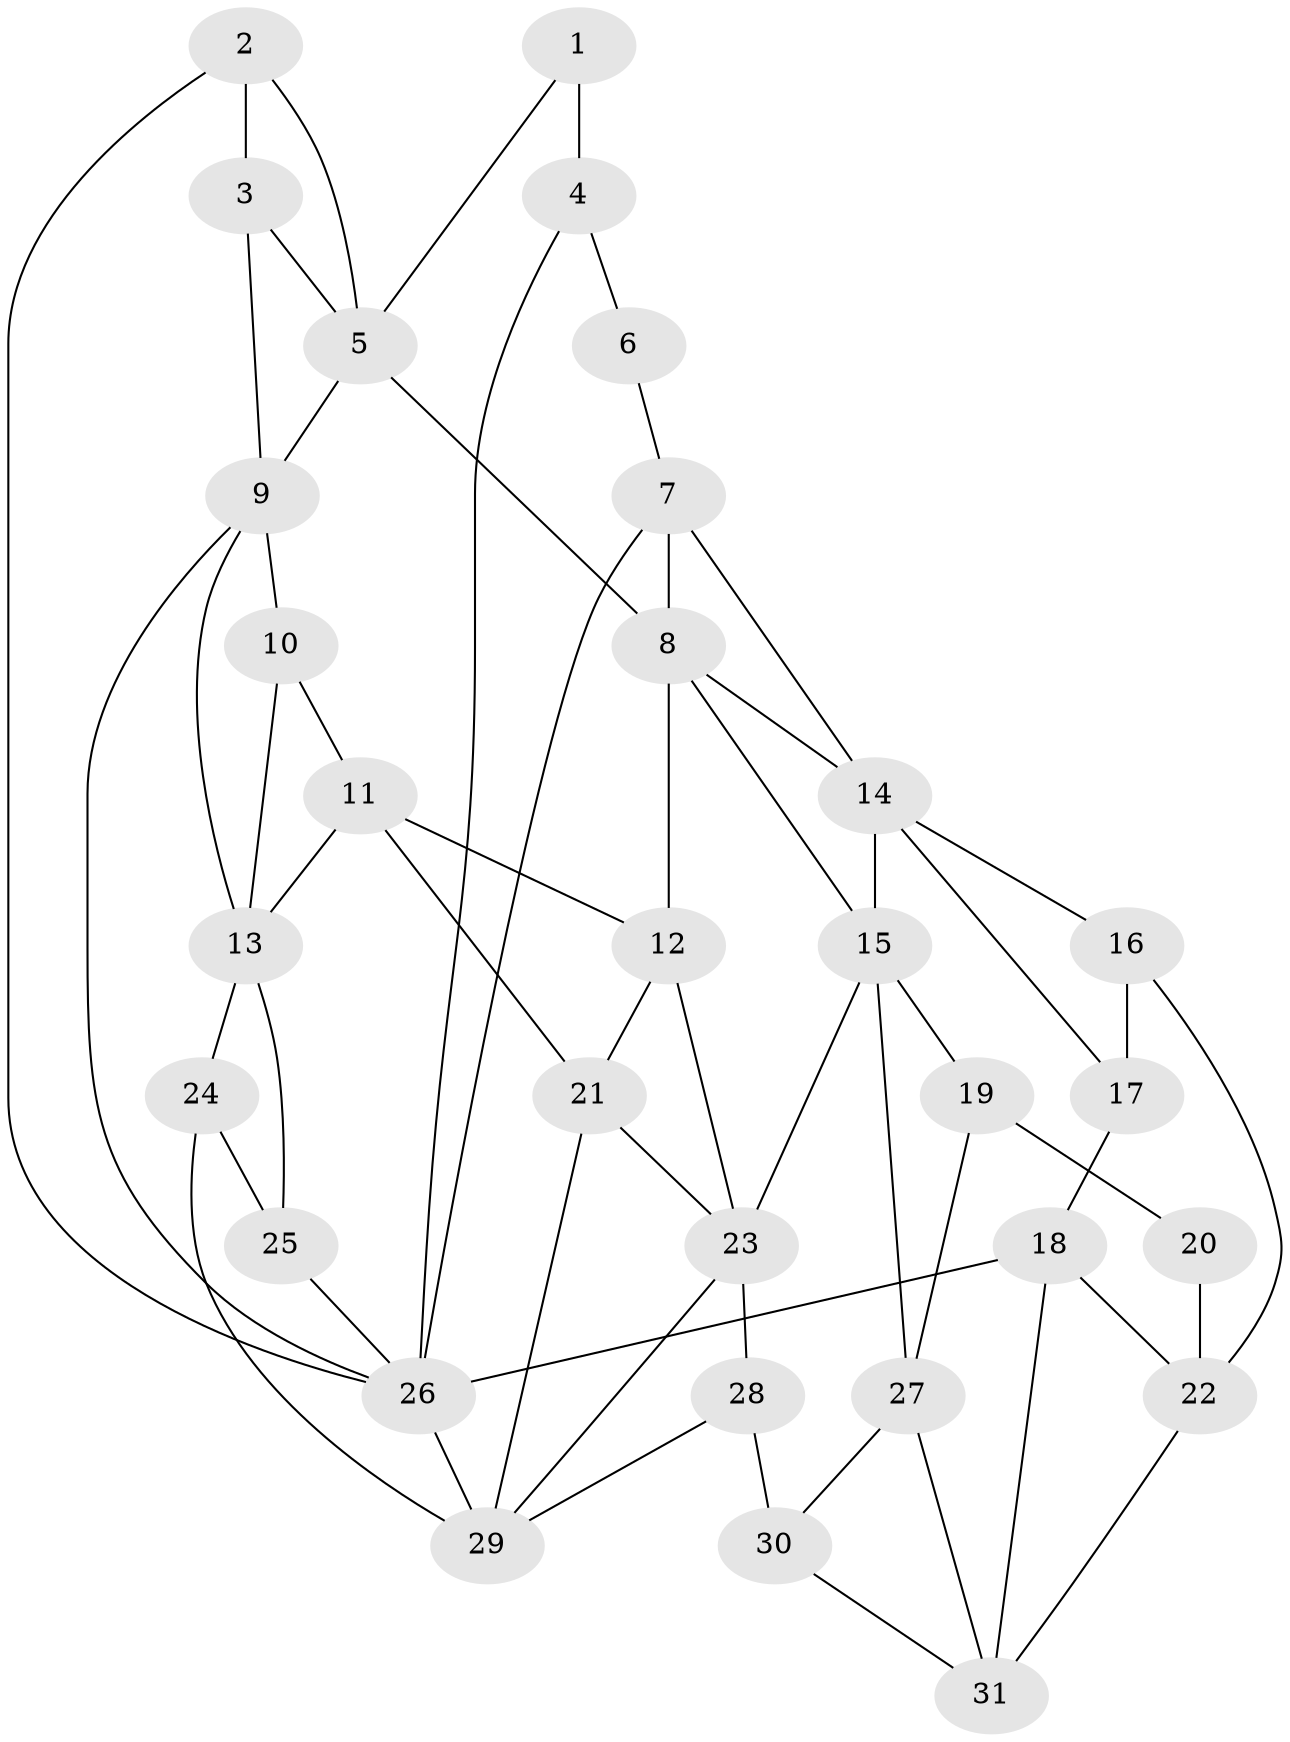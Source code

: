 // original degree distribution, {3: 0.02, 6: 0.17, 4: 0.19, 5: 0.62}
// Generated by graph-tools (version 1.1) at 2025/38/03/04/25 23:38:37]
// undirected, 31 vertices, 59 edges
graph export_dot {
  node [color=gray90,style=filled];
  1;
  2;
  3;
  4;
  5;
  6;
  7;
  8;
  9;
  10;
  11;
  12;
  13;
  14;
  15;
  16;
  17;
  18;
  19;
  20;
  21;
  22;
  23;
  24;
  25;
  26;
  27;
  28;
  29;
  30;
  31;
  1 -- 4 [weight=2.0];
  1 -- 5 [weight=1.0];
  2 -- 3 [weight=1.0];
  2 -- 5 [weight=1.0];
  2 -- 26 [weight=1.0];
  3 -- 5 [weight=2.0];
  3 -- 9 [weight=1.0];
  4 -- 6 [weight=2.0];
  4 -- 26 [weight=1.0];
  5 -- 8 [weight=1.0];
  5 -- 9 [weight=1.0];
  6 -- 7 [weight=2.0];
  7 -- 8 [weight=2.0];
  7 -- 14 [weight=1.0];
  7 -- 26 [weight=1.0];
  8 -- 12 [weight=1.0];
  8 -- 14 [weight=1.0];
  8 -- 15 [weight=1.0];
  9 -- 10 [weight=2.0];
  9 -- 13 [weight=1.0];
  9 -- 26 [weight=1.0];
  10 -- 11 [weight=2.0];
  10 -- 13 [weight=1.0];
  11 -- 12 [weight=1.0];
  11 -- 13 [weight=1.0];
  11 -- 21 [weight=1.0];
  12 -- 21 [weight=1.0];
  12 -- 23 [weight=1.0];
  13 -- 24 [weight=1.0];
  13 -- 25 [weight=1.0];
  14 -- 15 [weight=1.0];
  14 -- 16 [weight=1.0];
  14 -- 17 [weight=2.0];
  15 -- 19 [weight=2.0];
  15 -- 23 [weight=1.0];
  15 -- 27 [weight=1.0];
  16 -- 17 [weight=2.0];
  16 -- 22 [weight=1.0];
  17 -- 18 [weight=2.0];
  18 -- 22 [weight=1.0];
  18 -- 26 [weight=2.0];
  18 -- 31 [weight=1.0];
  19 -- 20 [weight=2.0];
  19 -- 27 [weight=1.0];
  20 -- 22 [weight=2.0];
  21 -- 23 [weight=1.0];
  21 -- 29 [weight=1.0];
  22 -- 31 [weight=1.0];
  23 -- 28 [weight=2.0];
  23 -- 29 [weight=1.0];
  24 -- 25 [weight=2.0];
  24 -- 29 [weight=2.0];
  25 -- 26 [weight=1.0];
  26 -- 29 [weight=1.0];
  27 -- 30 [weight=1.0];
  27 -- 31 [weight=1.0];
  28 -- 29 [weight=1.0];
  28 -- 30 [weight=2.0];
  30 -- 31 [weight=1.0];
}
